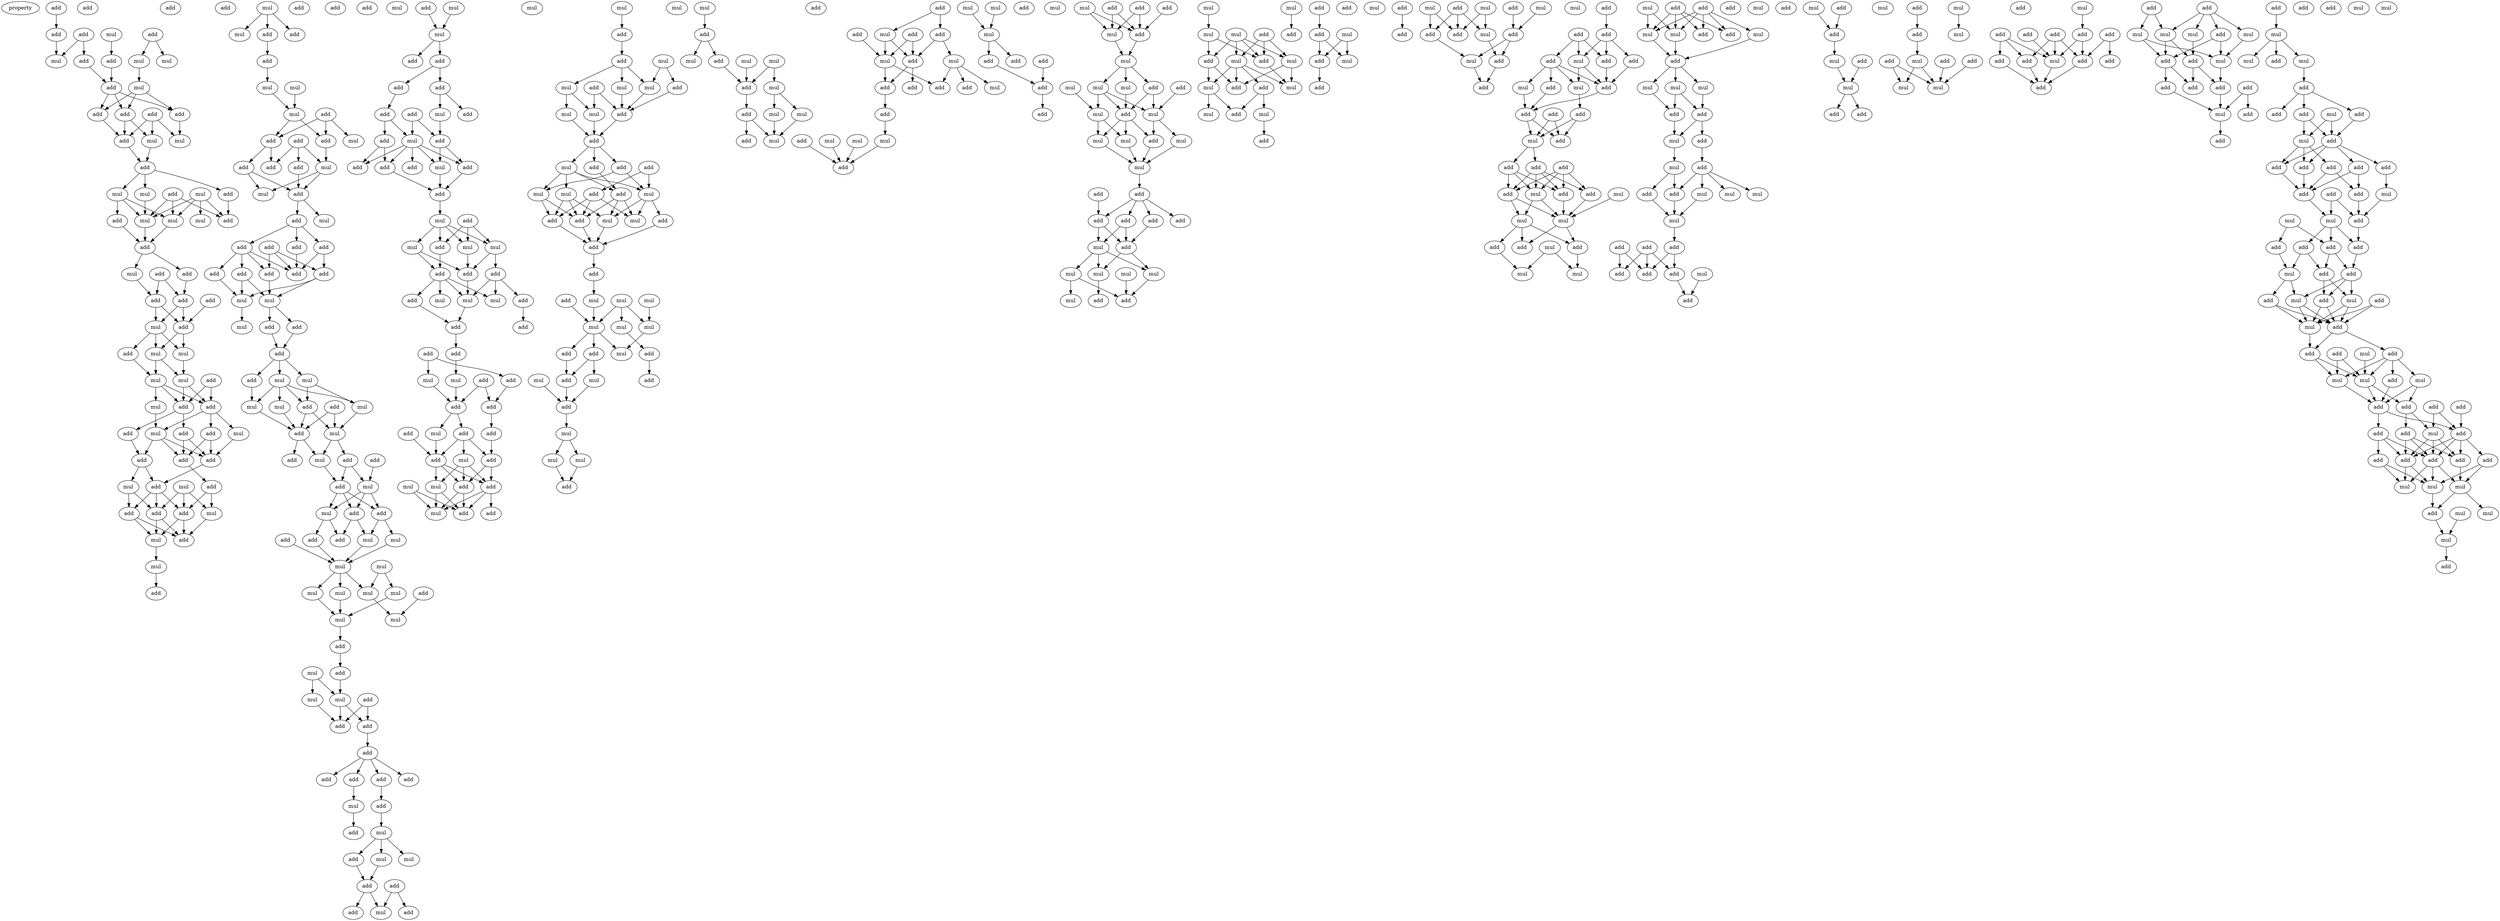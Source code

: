 digraph {
    node [fontcolor=black]
    property [mul=2,lf=1.3]
    0 [ label = add ];
    1 [ label = add ];
    2 [ label = add ];
    3 [ label = add ];
    4 [ label = mul ];
    5 [ label = mul ];
    6 [ label = mul ];
    7 [ label = add ];
    8 [ label = mul ];
    9 [ label = add ];
    10 [ label = mul ];
    11 [ label = add ];
    12 [ label = add ];
    13 [ label = add ];
    14 [ label = add ];
    15 [ label = add ];
    16 [ label = add ];
    17 [ label = mul ];
    18 [ label = add ];
    19 [ label = mul ];
    20 [ label = add ];
    21 [ label = mul ];
    22 [ label = add ];
    23 [ label = mul ];
    24 [ label = add ];
    25 [ label = mul ];
    26 [ label = mul ];
    27 [ label = mul ];
    28 [ label = add ];
    29 [ label = add ];
    30 [ label = mul ];
    31 [ label = add ];
    32 [ label = add ];
    33 [ label = mul ];
    34 [ label = add ];
    35 [ label = add ];
    36 [ label = add ];
    37 [ label = add ];
    38 [ label = add ];
    39 [ label = add ];
    40 [ label = mul ];
    41 [ label = mul ];
    42 [ label = add ];
    43 [ label = mul ];
    44 [ label = add ];
    45 [ label = mul ];
    46 [ label = mul ];
    47 [ label = mul ];
    48 [ label = add ];
    49 [ label = add ];
    50 [ label = mul ];
    51 [ label = mul ];
    52 [ label = add ];
    53 [ label = add ];
    54 [ label = add ];
    55 [ label = add ];
    56 [ label = add ];
    57 [ label = add ];
    58 [ label = mul ];
    59 [ label = add ];
    60 [ label = mul ];
    61 [ label = add ];
    62 [ label = add ];
    63 [ label = add ];
    64 [ label = add ];
    65 [ label = mul ];
    66 [ label = add ];
    67 [ label = mul ];
    68 [ label = add ];
    69 [ label = mul ];
    70 [ label = add ];
    71 [ label = mul ];
    72 [ label = mul ];
    73 [ label = add ];
    74 [ label = add ];
    75 [ label = add ];
    76 [ label = add ];
    77 [ label = add ];
    78 [ label = mul ];
    79 [ label = mul ];
    80 [ label = mul ];
    81 [ label = add ];
    82 [ label = add ];
    83 [ label = mul ];
    84 [ label = add ];
    85 [ label = add ];
    86 [ label = add ];
    87 [ label = add ];
    88 [ label = add ];
    89 [ label = mul ];
    90 [ label = mul ];
    91 [ label = add ];
    92 [ label = add ];
    93 [ label = mul ];
    94 [ label = add ];
    95 [ label = add ];
    96 [ label = add ];
    97 [ label = add ];
    98 [ label = add ];
    99 [ label = add ];
    100 [ label = add ];
    101 [ label = add ];
    102 [ label = add ];
    103 [ label = mul ];
    104 [ label = mul ];
    105 [ label = mul ];
    106 [ label = add ];
    107 [ label = add ];
    108 [ label = add ];
    109 [ label = mul ];
    110 [ label = add ];
    111 [ label = mul ];
    112 [ label = mul ];
    113 [ label = add ];
    114 [ label = add ];
    115 [ label = mul ];
    116 [ label = mul ];
    117 [ label = mul ];
    118 [ label = add ];
    119 [ label = add ];
    120 [ label = add ];
    121 [ label = mul ];
    122 [ label = add ];
    123 [ label = mul ];
    124 [ label = add ];
    125 [ label = mul ];
    126 [ label = add ];
    127 [ label = add ];
    128 [ label = add ];
    129 [ label = mul ];
    130 [ label = mul ];
    131 [ label = add ];
    132 [ label = add ];
    133 [ label = mul ];
    134 [ label = mul ];
    135 [ label = mul ];
    136 [ label = add ];
    137 [ label = mul ];
    138 [ label = mul ];
    139 [ label = mul ];
    140 [ label = mul ];
    141 [ label = mul ];
    142 [ label = add ];
    143 [ label = add ];
    144 [ label = mul ];
    145 [ label = add ];
    146 [ label = mul ];
    147 [ label = mul ];
    148 [ label = add ];
    149 [ label = add ];
    150 [ label = add ];
    151 [ label = add ];
    152 [ label = add ];
    153 [ label = add ];
    154 [ label = add ];
    155 [ label = add ];
    156 [ label = mul ];
    157 [ label = add ];
    158 [ label = add ];
    159 [ label = mul ];
    160 [ label = mul ];
    161 [ label = mul ];
    162 [ label = add ];
    163 [ label = mul ];
    164 [ label = add ];
    165 [ label = add ];
    166 [ label = mul ];
    167 [ label = add ];
    168 [ label = add ];
    169 [ label = add ];
    170 [ label = mul ];
    171 [ label = mul ];
    172 [ label = add ];
    173 [ label = add ];
    174 [ label = add ];
    175 [ label = add ];
    176 [ label = add ];
    177 [ label = add ];
    178 [ label = add ];
    179 [ label = mul ];
    180 [ label = add ];
    181 [ label = add ];
    182 [ label = mul ];
    183 [ label = add ];
    184 [ label = mul ];
    185 [ label = add ];
    186 [ label = add ];
    187 [ label = add ];
    188 [ label = add ];
    189 [ label = add ];
    190 [ label = mul ];
    191 [ label = mul ];
    192 [ label = mul ];
    193 [ label = mul ];
    194 [ label = add ];
    195 [ label = add ];
    196 [ label = add ];
    197 [ label = add ];
    198 [ label = add ];
    199 [ label = mul ];
    200 [ label = add ];
    201 [ label = mul ];
    202 [ label = mul ];
    203 [ label = add ];
    204 [ label = add ];
    205 [ label = add ];
    206 [ label = add ];
    207 [ label = mul ];
    208 [ label = add ];
    209 [ label = mul ];
    210 [ label = add ];
    211 [ label = add ];
    212 [ label = add ];
    213 [ label = add ];
    214 [ label = add ];
    215 [ label = add ];
    216 [ label = mul ];
    217 [ label = add ];
    218 [ label = add ];
    219 [ label = mul ];
    220 [ label = mul ];
    221 [ label = mul ];
    222 [ label = add ];
    223 [ label = add ];
    224 [ label = mul ];
    225 [ label = add ];
    226 [ label = mul ];
    227 [ label = add ];
    228 [ label = mul ];
    229 [ label = add ];
    230 [ label = mul ];
    231 [ label = add ];
    232 [ label = mul ];
    233 [ label = mul ];
    234 [ label = mul ];
    235 [ label = mul ];
    236 [ label = add ];
    237 [ label = add ];
    238 [ label = mul ];
    239 [ label = mul ];
    240 [ label = add ];
    241 [ label = add ];
    242 [ label = mul ];
    243 [ label = add ];
    244 [ label = add ];
    245 [ label = add ];
    246 [ label = mul ];
    247 [ label = mul ];
    248 [ label = mul ];
    249 [ label = add ];
    250 [ label = add ];
    251 [ label = add ];
    252 [ label = mul ];
    253 [ label = add ];
    254 [ label = mul ];
    255 [ label = add ];
    256 [ label = add ];
    257 [ label = add ];
    258 [ label = add ];
    259 [ label = mul ];
    260 [ label = mul ];
    261 [ label = mul ];
    262 [ label = mul ];
    263 [ label = mul ];
    264 [ label = mul ];
    265 [ label = add ];
    266 [ label = mul ];
    267 [ label = add ];
    268 [ label = add ];
    269 [ label = mul ];
    270 [ label = add ];
    271 [ label = add ];
    272 [ label = mul ];
    273 [ label = add ];
    274 [ label = mul ];
    275 [ label = mul ];
    276 [ label = mul ];
    277 [ label = mul ];
    278 [ label = add ];
    279 [ label = add ];
    280 [ label = mul ];
    281 [ label = mul ];
    282 [ label = add ];
    283 [ label = mul ];
    284 [ label = mul ];
    285 [ label = add ];
    286 [ label = mul ];
    287 [ label = add ];
    288 [ label = mul ];
    289 [ label = mul ];
    290 [ label = add ];
    291 [ label = add ];
    292 [ label = add ];
    293 [ label = mul ];
    294 [ label = add ];
    295 [ label = add ];
    296 [ label = add ];
    297 [ label = mul ];
    298 [ label = add ];
    299 [ label = mul ];
    300 [ label = mul ];
    301 [ label = add ];
    302 [ label = add ];
    303 [ label = add ];
    304 [ label = add ];
    305 [ label = add ];
    306 [ label = add ];
    307 [ label = mul ];
    308 [ label = mul ];
    309 [ label = mul ];
    310 [ label = add ];
    311 [ label = mul ];
    312 [ label = mul ];
    313 [ label = mul ];
    314 [ label = add ];
    315 [ label = add ];
    316 [ label = mul ];
    317 [ label = add ];
    318 [ label = add ];
    319 [ label = add ];
    320 [ label = add ];
    321 [ label = mul ];
    322 [ label = add ];
    323 [ label = add ];
    324 [ label = add ];
    325 [ label = mul ];
    326 [ label = add ];
    327 [ label = mul ];
    328 [ label = add ];
    329 [ label = add ];
    330 [ label = mul ];
    331 [ label = mul ];
    332 [ label = mul ];
    333 [ label = add ];
    334 [ label = mul ];
    335 [ label = mul ];
    336 [ label = add ];
    337 [ label = mul ];
    338 [ label = mul ];
    339 [ label = mul ];
    340 [ label = mul ];
    341 [ label = add ];
    342 [ label = add ];
    343 [ label = add ];
    344 [ label = add ];
    345 [ label = add ];
    346 [ label = add ];
    347 [ label = mul ];
    348 [ label = add ];
    349 [ label = mul ];
    350 [ label = mul ];
    351 [ label = mul ];
    352 [ label = mul ];
    353 [ label = mul ];
    354 [ label = add ];
    355 [ label = add ];
    356 [ label = mul ];
    357 [ label = add ];
    358 [ label = mul ];
    359 [ label = mul ];
    360 [ label = add ];
    361 [ label = mul ];
    362 [ label = mul ];
    363 [ label = add ];
    364 [ label = mul ];
    365 [ label = add ];
    366 [ label = add ];
    367 [ label = mul ];
    368 [ label = mul ];
    369 [ label = mul ];
    370 [ label = add ];
    371 [ label = add ];
    372 [ label = mul ];
    373 [ label = add ];
    374 [ label = add ];
    375 [ label = add ];
    376 [ label = add ];
    377 [ label = mul ];
    378 [ label = add ];
    379 [ label = mul ];
    380 [ label = mul ];
    381 [ label = add ];
    382 [ label = add ];
    383 [ label = add ];
    384 [ label = mul ];
    385 [ label = mul ];
    386 [ label = add ];
    387 [ label = add ];
    388 [ label = mul ];
    389 [ label = add ];
    390 [ label = add ];
    391 [ label = add ];
    392 [ label = mul ];
    393 [ label = mul ];
    394 [ label = add ];
    395 [ label = mul ];
    396 [ label = add ];
    397 [ label = add ];
    398 [ label = add ];
    399 [ label = add ];
    400 [ label = add ];
    401 [ label = add ];
    402 [ label = mul ];
    403 [ label = add ];
    404 [ label = add ];
    405 [ label = mul ];
    406 [ label = mul ];
    407 [ label = add ];
    408 [ label = add ];
    409 [ label = add ];
    410 [ label = add ];
    411 [ label = add ];
    412 [ label = mul ];
    413 [ label = add ];
    414 [ label = add ];
    415 [ label = add ];
    416 [ label = add ];
    417 [ label = add ];
    418 [ label = mul ];
    419 [ label = mul ];
    420 [ label = add ];
    421 [ label = mul ];
    422 [ label = mul ];
    423 [ label = add ];
    424 [ label = add ];
    425 [ label = add ];
    426 [ label = mul ];
    427 [ label = mul ];
    428 [ label = mul ];
    429 [ label = mul ];
    430 [ label = add ];
    431 [ label = add ];
    432 [ label = mul ];
    433 [ label = add ];
    434 [ label = mul ];
    435 [ label = add ];
    436 [ label = mul ];
    437 [ label = add ];
    438 [ label = mul ];
    439 [ label = mul ];
    440 [ label = mul ];
    441 [ label = add ];
    442 [ label = mul ];
    443 [ label = add ];
    444 [ label = add ];
    445 [ label = mul ];
    446 [ label = add ];
    447 [ label = add ];
    448 [ label = mul ];
    449 [ label = add ];
    450 [ label = mul ];
    451 [ label = add ];
    452 [ label = mul ];
    453 [ label = mul ];
    454 [ label = mul ];
    455 [ label = add ];
    456 [ label = add ];
    457 [ label = add ];
    458 [ label = add ];
    459 [ label = add ];
    460 [ label = add ];
    461 [ label = mul ];
    462 [ label = add ];
    463 [ label = add ];
    464 [ label = mul ];
    465 [ label = add ];
    466 [ label = mul ];
    467 [ label = add ];
    468 [ label = add ];
    469 [ label = mul ];
    470 [ label = mul ];
    471 [ label = add ];
    472 [ label = add ];
    473 [ label = add ];
    474 [ label = add ];
    475 [ label = add ];
    476 [ label = add ];
    477 [ label = mul ];
    478 [ label = add ];
    479 [ label = mul ];
    480 [ label = mul ];
    481 [ label = mul ];
    482 [ label = mul ];
    483 [ label = add ];
    484 [ label = mul ];
    485 [ label = add ];
    486 [ label = add ];
    487 [ label = add ];
    488 [ label = add ];
    489 [ label = add ];
    490 [ label = add ];
    491 [ label = add ];
    492 [ label = add ];
    493 [ label = add ];
    494 [ label = mul ];
    495 [ label = add ];
    496 [ label = add ];
    497 [ label = add ];
    498 [ label = mul ];
    499 [ label = mul ];
    500 [ label = add ];
    501 [ label = mul ];
    502 [ label = mul ];
    503 [ label = add ];
    504 [ label = mul ];
    505 [ label = add ];
    506 [ label = add ];
    507 [ label = add ];
    508 [ label = add ];
    509 [ label = add ];
    510 [ label = mul ];
    511 [ label = add ];
    512 [ label = add ];
    513 [ label = add ];
    514 [ label = mul ];
    515 [ label = add ];
    516 [ label = mul ];
    517 [ label = add ];
    518 [ label = add ];
    519 [ label = mul ];
    520 [ label = add ];
    521 [ label = add ];
    522 [ label = add ];
    523 [ label = add ];
    524 [ label = mul ];
    525 [ label = add ];
    526 [ label = mul ];
    527 [ label = add ];
    528 [ label = add ];
    529 [ label = add ];
    530 [ label = add ];
    531 [ label = add ];
    532 [ label = add ];
    533 [ label = mul ];
    534 [ label = add ];
    535 [ label = add ];
    536 [ label = mul ];
    537 [ label = mul ];
    538 [ label = add ];
    539 [ label = add ];
    540 [ label = add ];
    541 [ label = add ];
    542 [ label = add ];
    543 [ label = add ];
    544 [ label = mul ];
    545 [ label = add ];
    546 [ label = add ];
    547 [ label = add ];
    548 [ label = mul ];
    549 [ label = mul ];
    550 [ label = add ];
    551 [ label = add ];
    552 [ label = mul ];
    553 [ label = add ];
    554 [ label = add ];
    555 [ label = add ];
    556 [ label = mul ];
    557 [ label = mul ];
    558 [ label = mul ];
    559 [ label = mul ];
    560 [ label = add ];
    561 [ label = add ];
    562 [ label = add ];
    563 [ label = add ];
    564 [ label = add ];
    565 [ label = add ];
    566 [ label = mul ];
    567 [ label = add ];
    568 [ label = add ];
    569 [ label = add ];
    570 [ label = add ];
    571 [ label = add ];
    572 [ label = add ];
    573 [ label = add ];
    574 [ label = mul ];
    575 [ label = mul ];
    576 [ label = mul ];
    577 [ label = mul ];
    578 [ label = mul ];
    579 [ label = add ];
    580 [ label = mul ];
    581 [ label = mul ];
    582 [ label = add ];
    583 [ label = mul ];
    0 -> 2 [ name = 0 ];
    1 -> 5 [ name = 1 ];
    1 -> 9 [ name = 2 ];
    2 -> 5 [ name = 3 ];
    3 -> 6 [ name = 4 ];
    3 -> 8 [ name = 5 ];
    4 -> 7 [ name = 6 ];
    6 -> 10 [ name = 7 ];
    7 -> 11 [ name = 8 ];
    9 -> 11 [ name = 9 ];
    10 -> 12 [ name = 10 ];
    10 -> 14 [ name = 11 ];
    10 -> 15 [ name = 12 ];
    11 -> 12 [ name = 13 ];
    11 -> 14 [ name = 14 ];
    11 -> 15 [ name = 15 ];
    12 -> 18 [ name = 16 ];
    13 -> 17 [ name = 17 ];
    13 -> 18 [ name = 18 ];
    13 -> 19 [ name = 19 ];
    14 -> 18 [ name = 20 ];
    14 -> 19 [ name = 21 ];
    15 -> 17 [ name = 22 ];
    18 -> 20 [ name = 23 ];
    19 -> 20 [ name = 24 ];
    20 -> 21 [ name = 25 ];
    20 -> 22 [ name = 26 ];
    20 -> 25 [ name = 27 ];
    21 -> 27 [ name = 28 ];
    22 -> 29 [ name = 29 ];
    23 -> 26 [ name = 30 ];
    23 -> 27 [ name = 31 ];
    23 -> 29 [ name = 32 ];
    23 -> 30 [ name = 33 ];
    24 -> 27 [ name = 34 ];
    24 -> 29 [ name = 35 ];
    24 -> 30 [ name = 36 ];
    25 -> 27 [ name = 37 ];
    25 -> 28 [ name = 38 ];
    25 -> 30 [ name = 39 ];
    27 -> 31 [ name = 40 ];
    28 -> 31 [ name = 41 ];
    30 -> 31 [ name = 42 ];
    31 -> 33 [ name = 43 ];
    31 -> 34 [ name = 44 ];
    32 -> 35 [ name = 45 ];
    32 -> 37 [ name = 46 ];
    33 -> 37 [ name = 47 ];
    34 -> 35 [ name = 48 ];
    35 -> 39 [ name = 49 ];
    35 -> 40 [ name = 50 ];
    37 -> 39 [ name = 51 ];
    37 -> 40 [ name = 52 ];
    38 -> 39 [ name = 53 ];
    39 -> 41 [ name = 54 ];
    39 -> 43 [ name = 55 ];
    40 -> 41 [ name = 56 ];
    40 -> 42 [ name = 57 ];
    40 -> 43 [ name = 58 ];
    41 -> 45 [ name = 59 ];
    41 -> 46 [ name = 60 ];
    42 -> 45 [ name = 61 ];
    43 -> 46 [ name = 62 ];
    44 -> 48 [ name = 63 ];
    44 -> 49 [ name = 64 ];
    45 -> 47 [ name = 65 ];
    45 -> 48 [ name = 66 ];
    45 -> 49 [ name = 67 ];
    46 -> 48 [ name = 68 ];
    46 -> 49 [ name = 69 ];
    47 -> 50 [ name = 70 ];
    48 -> 52 [ name = 71 ];
    48 -> 54 [ name = 72 ];
    49 -> 50 [ name = 73 ];
    49 -> 51 [ name = 74 ];
    49 -> 53 [ name = 75 ];
    50 -> 55 [ name = 76 ];
    50 -> 56 [ name = 77 ];
    50 -> 57 [ name = 78 ];
    51 -> 57 [ name = 79 ];
    52 -> 56 [ name = 80 ];
    53 -> 55 [ name = 81 ];
    53 -> 57 [ name = 82 ];
    54 -> 55 [ name = 83 ];
    54 -> 57 [ name = 84 ];
    55 -> 59 [ name = 85 ];
    56 -> 58 [ name = 86 ];
    56 -> 61 [ name = 87 ];
    57 -> 61 [ name = 88 ];
    58 -> 62 [ name = 89 ];
    58 -> 63 [ name = 90 ];
    59 -> 64 [ name = 91 ];
    59 -> 65 [ name = 92 ];
    60 -> 63 [ name = 93 ];
    60 -> 64 [ name = 94 ];
    60 -> 65 [ name = 95 ];
    61 -> 62 [ name = 96 ];
    61 -> 63 [ name = 97 ];
    61 -> 64 [ name = 98 ];
    62 -> 66 [ name = 99 ];
    62 -> 67 [ name = 100 ];
    63 -> 66 [ name = 101 ];
    63 -> 67 [ name = 102 ];
    64 -> 66 [ name = 103 ];
    64 -> 67 [ name = 104 ];
    65 -> 66 [ name = 105 ];
    67 -> 69 [ name = 106 ];
    69 -> 70 [ name = 107 ];
    71 -> 72 [ name = 108 ];
    71 -> 74 [ name = 109 ];
    71 -> 75 [ name = 110 ];
    74 -> 77 [ name = 111 ];
    77 -> 79 [ name = 112 ];
    78 -> 80 [ name = 113 ];
    79 -> 80 [ name = 114 ];
    80 -> 84 [ name = 115 ];
    80 -> 85 [ name = 116 ];
    81 -> 83 [ name = 117 ];
    81 -> 84 [ name = 118 ];
    81 -> 85 [ name = 119 ];
    82 -> 87 [ name = 120 ];
    82 -> 88 [ name = 121 ];
    82 -> 89 [ name = 122 ];
    84 -> 89 [ name = 123 ];
    85 -> 86 [ name = 124 ];
    85 -> 88 [ name = 125 ];
    86 -> 90 [ name = 126 ];
    86 -> 91 [ name = 127 ];
    87 -> 91 [ name = 128 ];
    89 -> 90 [ name = 129 ];
    89 -> 91 [ name = 130 ];
    91 -> 92 [ name = 131 ];
    91 -> 93 [ name = 132 ];
    92 -> 95 [ name = 133 ];
    92 -> 96 [ name = 134 ];
    92 -> 97 [ name = 135 ];
    94 -> 99 [ name = 136 ];
    94 -> 100 [ name = 137 ];
    94 -> 102 [ name = 138 ];
    95 -> 99 [ name = 139 ];
    95 -> 102 [ name = 140 ];
    96 -> 98 [ name = 141 ];
    96 -> 99 [ name = 142 ];
    96 -> 100 [ name = 143 ];
    96 -> 101 [ name = 144 ];
    97 -> 99 [ name = 145 ];
    98 -> 104 [ name = 146 ];
    100 -> 103 [ name = 147 ];
    101 -> 103 [ name = 148 ];
    101 -> 104 [ name = 149 ];
    102 -> 103 [ name = 150 ];
    102 -> 104 [ name = 151 ];
    103 -> 106 [ name = 152 ];
    103 -> 107 [ name = 153 ];
    104 -> 105 [ name = 154 ];
    106 -> 108 [ name = 155 ];
    107 -> 108 [ name = 156 ];
    108 -> 109 [ name = 157 ];
    108 -> 110 [ name = 158 ];
    108 -> 111 [ name = 159 ];
    109 -> 112 [ name = 160 ];
    109 -> 114 [ name = 161 ];
    109 -> 115 [ name = 162 ];
    109 -> 116 [ name = 163 ];
    110 -> 115 [ name = 164 ];
    111 -> 114 [ name = 165 ];
    111 -> 116 [ name = 166 ];
    112 -> 118 [ name = 167 ];
    113 -> 117 [ name = 168 ];
    113 -> 118 [ name = 169 ];
    114 -> 117 [ name = 170 ];
    114 -> 118 [ name = 171 ];
    115 -> 118 [ name = 172 ];
    116 -> 117 [ name = 173 ];
    117 -> 120 [ name = 174 ];
    117 -> 121 [ name = 175 ];
    118 -> 119 [ name = 176 ];
    118 -> 121 [ name = 177 ];
    120 -> 123 [ name = 178 ];
    120 -> 124 [ name = 179 ];
    121 -> 124 [ name = 180 ];
    122 -> 123 [ name = 181 ];
    123 -> 125 [ name = 182 ];
    123 -> 126 [ name = 183 ];
    123 -> 127 [ name = 184 ];
    124 -> 125 [ name = 185 ];
    124 -> 126 [ name = 186 ];
    124 -> 127 [ name = 187 ];
    125 -> 128 [ name = 188 ];
    125 -> 132 [ name = 189 ];
    126 -> 128 [ name = 190 ];
    126 -> 130 [ name = 191 ];
    127 -> 129 [ name = 192 ];
    127 -> 130 [ name = 193 ];
    129 -> 134 [ name = 194 ];
    130 -> 134 [ name = 195 ];
    131 -> 134 [ name = 196 ];
    132 -> 134 [ name = 197 ];
    133 -> 137 [ name = 198 ];
    133 -> 139 [ name = 199 ];
    134 -> 135 [ name = 200 ];
    134 -> 138 [ name = 201 ];
    134 -> 139 [ name = 202 ];
    135 -> 140 [ name = 203 ];
    136 -> 141 [ name = 204 ];
    137 -> 140 [ name = 205 ];
    138 -> 140 [ name = 206 ];
    139 -> 141 [ name = 207 ];
    140 -> 142 [ name = 208 ];
    142 -> 143 [ name = 209 ];
    143 -> 146 [ name = 210 ];
    144 -> 146 [ name = 211 ];
    144 -> 147 [ name = 212 ];
    145 -> 148 [ name = 213 ];
    145 -> 149 [ name = 214 ];
    146 -> 148 [ name = 215 ];
    146 -> 149 [ name = 216 ];
    147 -> 148 [ name = 217 ];
    149 -> 150 [ name = 218 ];
    150 -> 151 [ name = 219 ];
    150 -> 152 [ name = 220 ];
    150 -> 154 [ name = 221 ];
    150 -> 155 [ name = 222 ];
    152 -> 156 [ name = 223 ];
    154 -> 157 [ name = 224 ];
    156 -> 158 [ name = 225 ];
    157 -> 159 [ name = 226 ];
    159 -> 161 [ name = 227 ];
    159 -> 162 [ name = 228 ];
    159 -> 163 [ name = 229 ];
    161 -> 164 [ name = 230 ];
    162 -> 164 [ name = 231 ];
    164 -> 166 [ name = 232 ];
    164 -> 169 [ name = 233 ];
    165 -> 166 [ name = 234 ];
    165 -> 168 [ name = 235 ];
    167 -> 171 [ name = 236 ];
    170 -> 171 [ name = 237 ];
    171 -> 172 [ name = 238 ];
    171 -> 173 [ name = 239 ];
    173 -> 174 [ name = 240 ];
    173 -> 175 [ name = 241 ];
    174 -> 177 [ name = 242 ];
    175 -> 176 [ name = 243 ];
    175 -> 179 [ name = 244 ];
    177 -> 181 [ name = 245 ];
    177 -> 182 [ name = 246 ];
    178 -> 180 [ name = 247 ];
    178 -> 182 [ name = 248 ];
    179 -> 180 [ name = 249 ];
    180 -> 184 [ name = 250 ];
    180 -> 187 [ name = 251 ];
    181 -> 183 [ name = 252 ];
    181 -> 185 [ name = 253 ];
    182 -> 183 [ name = 254 ];
    182 -> 184 [ name = 255 ];
    182 -> 185 [ name = 256 ];
    182 -> 186 [ name = 257 ];
    182 -> 187 [ name = 258 ];
    184 -> 188 [ name = 259 ];
    185 -> 188 [ name = 260 ];
    187 -> 188 [ name = 261 ];
    188 -> 190 [ name = 262 ];
    189 -> 191 [ name = 263 ];
    189 -> 192 [ name = 264 ];
    189 -> 194 [ name = 265 ];
    190 -> 191 [ name = 266 ];
    190 -> 192 [ name = 267 ];
    190 -> 193 [ name = 268 ];
    190 -> 194 [ name = 269 ];
    191 -> 196 [ name = 270 ];
    191 -> 197 [ name = 271 ];
    192 -> 196 [ name = 272 ];
    193 -> 195 [ name = 273 ];
    193 -> 196 [ name = 274 ];
    194 -> 195 [ name = 275 ];
    195 -> 199 [ name = 276 ];
    195 -> 200 [ name = 277 ];
    195 -> 201 [ name = 278 ];
    195 -> 202 [ name = 279 ];
    196 -> 202 [ name = 280 ];
    197 -> 198 [ name = 281 ];
    197 -> 199 [ name = 282 ];
    197 -> 202 [ name = 283 ];
    198 -> 204 [ name = 284 ];
    200 -> 203 [ name = 285 ];
    202 -> 203 [ name = 286 ];
    203 -> 206 [ name = 287 ];
    205 -> 207 [ name = 288 ];
    205 -> 210 [ name = 289 ];
    206 -> 209 [ name = 290 ];
    207 -> 212 [ name = 291 ];
    208 -> 211 [ name = 292 ];
    208 -> 212 [ name = 293 ];
    209 -> 212 [ name = 294 ];
    210 -> 211 [ name = 295 ];
    211 -> 213 [ name = 296 ];
    212 -> 215 [ name = 297 ];
    212 -> 216 [ name = 298 ];
    213 -> 217 [ name = 299 ];
    214 -> 218 [ name = 300 ];
    215 -> 217 [ name = 301 ];
    215 -> 218 [ name = 302 ];
    215 -> 219 [ name = 303 ];
    216 -> 218 [ name = 304 ];
    217 -> 222 [ name = 305 ];
    217 -> 223 [ name = 306 ];
    218 -> 221 [ name = 307 ];
    218 -> 222 [ name = 308 ];
    218 -> 223 [ name = 309 ];
    219 -> 221 [ name = 310 ];
    219 -> 222 [ name = 311 ];
    219 -> 223 [ name = 312 ];
    220 -> 226 [ name = 313 ];
    220 -> 227 [ name = 314 ];
    221 -> 226 [ name = 315 ];
    221 -> 227 [ name = 316 ];
    222 -> 226 [ name = 317 ];
    222 -> 227 [ name = 318 ];
    223 -> 225 [ name = 319 ];
    223 -> 226 [ name = 320 ];
    223 -> 227 [ name = 321 ];
    228 -> 229 [ name = 322 ];
    229 -> 231 [ name = 323 ];
    231 -> 233 [ name = 324 ];
    231 -> 234 [ name = 325 ];
    231 -> 235 [ name = 326 ];
    232 -> 235 [ name = 327 ];
    232 -> 236 [ name = 328 ];
    233 -> 238 [ name = 329 ];
    233 -> 239 [ name = 330 ];
    234 -> 240 [ name = 331 ];
    235 -> 240 [ name = 332 ];
    236 -> 240 [ name = 333 ];
    237 -> 238 [ name = 334 ];
    237 -> 240 [ name = 335 ];
    238 -> 241 [ name = 336 ];
    239 -> 241 [ name = 337 ];
    240 -> 241 [ name = 338 ];
    241 -> 242 [ name = 339 ];
    241 -> 243 [ name = 340 ];
    241 -> 245 [ name = 341 ];
    242 -> 246 [ name = 342 ];
    242 -> 247 [ name = 343 ];
    242 -> 248 [ name = 344 ];
    242 -> 249 [ name = 345 ];
    243 -> 246 [ name = 346 ];
    243 -> 248 [ name = 347 ];
    244 -> 248 [ name = 348 ];
    244 -> 250 [ name = 349 ];
    245 -> 249 [ name = 350 ];
    246 -> 251 [ name = 351 ];
    246 -> 255 [ name = 352 ];
    247 -> 251 [ name = 353 ];
    247 -> 254 [ name = 354 ];
    247 -> 255 [ name = 355 ];
    248 -> 252 [ name = 356 ];
    248 -> 253 [ name = 357 ];
    248 -> 254 [ name = 358 ];
    249 -> 252 [ name = 359 ];
    249 -> 254 [ name = 360 ];
    249 -> 255 [ name = 361 ];
    250 -> 251 [ name = 362 ];
    250 -> 252 [ name = 363 ];
    250 -> 255 [ name = 364 ];
    251 -> 256 [ name = 365 ];
    253 -> 256 [ name = 366 ];
    254 -> 256 [ name = 367 ];
    255 -> 256 [ name = 368 ];
    256 -> 257 [ name = 369 ];
    257 -> 260 [ name = 370 ];
    258 -> 262 [ name = 371 ];
    259 -> 262 [ name = 372 ];
    259 -> 263 [ name = 373 ];
    259 -> 264 [ name = 374 ];
    260 -> 262 [ name = 375 ];
    261 -> 264 [ name = 376 ];
    262 -> 265 [ name = 377 ];
    262 -> 266 [ name = 378 ];
    262 -> 267 [ name = 379 ];
    263 -> 268 [ name = 380 ];
    264 -> 266 [ name = 381 ];
    265 -> 270 [ name = 382 ];
    267 -> 270 [ name = 383 ];
    267 -> 272 [ name = 384 ];
    268 -> 271 [ name = 385 ];
    269 -> 273 [ name = 386 ];
    270 -> 273 [ name = 387 ];
    272 -> 273 [ name = 388 ];
    273 -> 274 [ name = 389 ];
    274 -> 275 [ name = 390 ];
    274 -> 276 [ name = 391 ];
    275 -> 278 [ name = 392 ];
    276 -> 278 [ name = 393 ];
    277 -> 279 [ name = 394 ];
    279 -> 280 [ name = 395 ];
    279 -> 282 [ name = 396 ];
    281 -> 284 [ name = 397 ];
    281 -> 285 [ name = 398 ];
    282 -> 285 [ name = 399 ];
    283 -> 285 [ name = 400 ];
    284 -> 286 [ name = 401 ];
    284 -> 288 [ name = 402 ];
    285 -> 287 [ name = 403 ];
    286 -> 289 [ name = 404 ];
    287 -> 289 [ name = 405 ];
    287 -> 291 [ name = 406 ];
    288 -> 289 [ name = 407 ];
    292 -> 293 [ name = 408 ];
    292 -> 296 [ name = 409 ];
    293 -> 297 [ name = 410 ];
    293 -> 298 [ name = 411 ];
    294 -> 297 [ name = 412 ];
    295 -> 297 [ name = 413 ];
    295 -> 298 [ name = 414 ];
    296 -> 298 [ name = 415 ];
    296 -> 299 [ name = 416 ];
    297 -> 302 [ name = 417 ];
    297 -> 304 [ name = 418 ];
    298 -> 303 [ name = 419 ];
    298 -> 304 [ name = 420 ];
    299 -> 300 [ name = 421 ];
    299 -> 301 [ name = 422 ];
    299 -> 302 [ name = 423 ];
    304 -> 305 [ name = 424 ];
    305 -> 309 [ name = 425 ];
    306 -> 310 [ name = 426 ];
    307 -> 310 [ name = 427 ];
    308 -> 310 [ name = 428 ];
    309 -> 310 [ name = 429 ];
    311 -> 313 [ name = 430 ];
    312 -> 313 [ name = 431 ];
    313 -> 317 [ name = 432 ];
    313 -> 318 [ name = 433 ];
    314 -> 319 [ name = 434 ];
    317 -> 319 [ name = 435 ];
    319 -> 322 [ name = 436 ];
    320 -> 326 [ name = 437 ];
    321 -> 325 [ name = 438 ];
    321 -> 326 [ name = 439 ];
    323 -> 325 [ name = 440 ];
    323 -> 326 [ name = 441 ];
    324 -> 325 [ name = 442 ];
    324 -> 326 [ name = 443 ];
    325 -> 327 [ name = 444 ];
    326 -> 327 [ name = 445 ];
    327 -> 328 [ name = 446 ];
    327 -> 331 [ name = 447 ];
    327 -> 332 [ name = 448 ];
    328 -> 333 [ name = 449 ];
    328 -> 335 [ name = 450 ];
    329 -> 335 [ name = 451 ];
    330 -> 334 [ name = 452 ];
    331 -> 333 [ name = 453 ];
    332 -> 333 [ name = 454 ];
    332 -> 334 [ name = 455 ];
    332 -> 335 [ name = 456 ];
    333 -> 336 [ name = 457 ];
    333 -> 337 [ name = 458 ];
    333 -> 339 [ name = 459 ];
    334 -> 337 [ name = 460 ];
    334 -> 339 [ name = 461 ];
    335 -> 336 [ name = 462 ];
    335 -> 338 [ name = 463 ];
    336 -> 340 [ name = 464 ];
    337 -> 340 [ name = 465 ];
    338 -> 340 [ name = 466 ];
    339 -> 340 [ name = 467 ];
    340 -> 341 [ name = 468 ];
    341 -> 343 [ name = 469 ];
    341 -> 344 [ name = 470 ];
    341 -> 345 [ name = 471 ];
    341 -> 346 [ name = 472 ];
    342 -> 344 [ name = 473 ];
    343 -> 347 [ name = 474 ];
    343 -> 348 [ name = 475 ];
    344 -> 347 [ name = 476 ];
    344 -> 348 [ name = 477 ];
    345 -> 348 [ name = 478 ];
    347 -> 349 [ name = 479 ];
    347 -> 350 [ name = 480 ];
    347 -> 352 [ name = 481 ];
    348 -> 349 [ name = 482 ];
    348 -> 350 [ name = 483 ];
    349 -> 354 [ name = 484 ];
    350 -> 355 [ name = 485 ];
    351 -> 355 [ name = 486 ];
    352 -> 353 [ name = 487 ];
    352 -> 355 [ name = 488 ];
    356 -> 358 [ name = 489 ];
    357 -> 361 [ name = 490 ];
    357 -> 362 [ name = 491 ];
    357 -> 363 [ name = 492 ];
    358 -> 360 [ name = 493 ];
    358 -> 363 [ name = 494 ];
    359 -> 360 [ name = 495 ];
    359 -> 361 [ name = 496 ];
    359 -> 362 [ name = 497 ];
    359 -> 363 [ name = 498 ];
    360 -> 365 [ name = 499 ];
    360 -> 367 [ name = 500 ];
    361 -> 364 [ name = 501 ];
    361 -> 365 [ name = 502 ];
    362 -> 364 [ name = 503 ];
    362 -> 365 [ name = 504 ];
    362 -> 366 [ name = 505 ];
    362 -> 367 [ name = 506 ];
    363 -> 364 [ name = 507 ];
    366 -> 368 [ name = 508 ];
    366 -> 370 [ name = 509 ];
    367 -> 369 [ name = 510 ];
    367 -> 370 [ name = 511 ];
    368 -> 371 [ name = 512 ];
    372 -> 373 [ name = 513 ];
    374 -> 376 [ name = 514 ];
    376 -> 378 [ name = 515 ];
    376 -> 379 [ name = 516 ];
    377 -> 378 [ name = 517 ];
    377 -> 379 [ name = 518 ];
    378 -> 381 [ name = 519 ];
    382 -> 383 [ name = 520 ];
    384 -> 389 [ name = 521 ];
    384 -> 392 [ name = 522 ];
    385 -> 389 [ name = 523 ];
    385 -> 390 [ name = 524 ];
    386 -> 391 [ name = 525 ];
    387 -> 389 [ name = 526 ];
    387 -> 390 [ name = 527 ];
    387 -> 392 [ name = 528 ];
    388 -> 391 [ name = 529 ];
    390 -> 393 [ name = 530 ];
    391 -> 393 [ name = 531 ];
    391 -> 394 [ name = 532 ];
    392 -> 394 [ name = 533 ];
    393 -> 396 [ name = 534 ];
    394 -> 396 [ name = 535 ];
    397 -> 398 [ name = 536 ];
    398 -> 400 [ name = 537 ];
    398 -> 401 [ name = 538 ];
    398 -> 402 [ name = 539 ];
    399 -> 400 [ name = 540 ];
    399 -> 402 [ name = 541 ];
    399 -> 403 [ name = 542 ];
    400 -> 407 [ name = 543 ];
    401 -> 407 [ name = 544 ];
    402 -> 405 [ name = 545 ];
    402 -> 407 [ name = 546 ];
    403 -> 404 [ name = 547 ];
    403 -> 405 [ name = 548 ];
    403 -> 406 [ name = 549 ];
    403 -> 407 [ name = 550 ];
    404 -> 408 [ name = 551 ];
    405 -> 410 [ name = 552 ];
    406 -> 408 [ name = 553 ];
    407 -> 408 [ name = 554 ];
    408 -> 411 [ name = 555 ];
    408 -> 412 [ name = 556 ];
    409 -> 411 [ name = 557 ];
    409 -> 412 [ name = 558 ];
    410 -> 411 [ name = 559 ];
    410 -> 412 [ name = 560 ];
    412 -> 413 [ name = 561 ];
    412 -> 414 [ name = 562 ];
    413 -> 416 [ name = 563 ];
    413 -> 417 [ name = 564 ];
    413 -> 419 [ name = 565 ];
    414 -> 416 [ name = 566 ];
    414 -> 417 [ name = 567 ];
    414 -> 419 [ name = 568 ];
    414 -> 420 [ name = 569 ];
    415 -> 416 [ name = 570 ];
    415 -> 417 [ name = 571 ];
    415 -> 419 [ name = 572 ];
    415 -> 420 [ name = 573 ];
    416 -> 421 [ name = 574 ];
    416 -> 422 [ name = 575 ];
    417 -> 421 [ name = 576 ];
    418 -> 421 [ name = 577 ];
    419 -> 421 [ name = 578 ];
    419 -> 422 [ name = 579 ];
    420 -> 421 [ name = 580 ];
    421 -> 424 [ name = 581 ];
    421 -> 425 [ name = 582 ];
    422 -> 423 [ name = 583 ];
    422 -> 424 [ name = 584 ];
    422 -> 425 [ name = 585 ];
    423 -> 428 [ name = 586 ];
    425 -> 427 [ name = 587 ];
    426 -> 427 [ name = 588 ];
    426 -> 428 [ name = 589 ];
    429 -> 434 [ name = 590 ];
    429 -> 436 [ name = 591 ];
    430 -> 432 [ name = 592 ];
    430 -> 433 [ name = 593 ];
    430 -> 434 [ name = 594 ];
    430 -> 435 [ name = 595 ];
    430 -> 436 [ name = 596 ];
    431 -> 433 [ name = 597 ];
    431 -> 434 [ name = 598 ];
    431 -> 435 [ name = 599 ];
    431 -> 436 [ name = 600 ];
    432 -> 437 [ name = 601 ];
    434 -> 437 [ name = 602 ];
    436 -> 437 [ name = 603 ];
    437 -> 438 [ name = 604 ];
    437 -> 439 [ name = 605 ];
    437 -> 440 [ name = 606 ];
    438 -> 443 [ name = 607 ];
    438 -> 444 [ name = 608 ];
    439 -> 444 [ name = 609 ];
    440 -> 443 [ name = 610 ];
    443 -> 445 [ name = 611 ];
    443 -> 446 [ name = 612 ];
    444 -> 445 [ name = 613 ];
    445 -> 448 [ name = 614 ];
    446 -> 447 [ name = 615 ];
    447 -> 450 [ name = 616 ];
    447 -> 451 [ name = 617 ];
    447 -> 452 [ name = 618 ];
    447 -> 453 [ name = 619 ];
    448 -> 449 [ name = 620 ];
    448 -> 451 [ name = 621 ];
    449 -> 454 [ name = 622 ];
    451 -> 454 [ name = 623 ];
    452 -> 454 [ name = 624 ];
    454 -> 455 [ name = 625 ];
    455 -> 458 [ name = 626 ];
    455 -> 459 [ name = 627 ];
    456 -> 458 [ name = 628 ];
    456 -> 460 [ name = 629 ];
    457 -> 458 [ name = 630 ];
    457 -> 459 [ name = 631 ];
    457 -> 460 [ name = 632 ];
    459 -> 462 [ name = 633 ];
    461 -> 462 [ name = 634 ];
    464 -> 467 [ name = 635 ];
    465 -> 467 [ name = 636 ];
    467 -> 469 [ name = 637 ];
    468 -> 470 [ name = 638 ];
    469 -> 470 [ name = 639 ];
    470 -> 472 [ name = 640 ];
    470 -> 473 [ name = 641 ];
    471 -> 474 [ name = 642 ];
    474 -> 477 [ name = 643 ];
    475 -> 479 [ name = 644 ];
    475 -> 480 [ name = 645 ];
    476 -> 480 [ name = 646 ];
    477 -> 479 [ name = 647 ];
    477 -> 480 [ name = 648 ];
    478 -> 480 [ name = 649 ];
    481 -> 482 [ name = 650 ];
    484 -> 489 [ name = 651 ];
    485 -> 494 [ name = 652 ];
    486 -> 490 [ name = 653 ];
    486 -> 492 [ name = 654 ];
    486 -> 494 [ name = 655 ];
    487 -> 492 [ name = 656 ];
    487 -> 493 [ name = 657 ];
    487 -> 494 [ name = 658 ];
    488 -> 491 [ name = 659 ];
    488 -> 493 [ name = 660 ];
    489 -> 493 [ name = 661 ];
    489 -> 494 [ name = 662 ];
    490 -> 495 [ name = 663 ];
    492 -> 495 [ name = 664 ];
    493 -> 495 [ name = 665 ];
    494 -> 495 [ name = 666 ];
    496 -> 498 [ name = 667 ];
    496 -> 500 [ name = 668 ];
    496 -> 501 [ name = 669 ];
    496 -> 502 [ name = 670 ];
    497 -> 499 [ name = 671 ];
    497 -> 501 [ name = 672 ];
    498 -> 504 [ name = 673 ];
    499 -> 504 [ name = 674 ];
    499 -> 505 [ name = 675 ];
    500 -> 504 [ name = 676 ];
    500 -> 505 [ name = 677 ];
    501 -> 503 [ name = 678 ];
    501 -> 505 [ name = 679 ];
    502 -> 503 [ name = 680 ];
    503 -> 507 [ name = 681 ];
    503 -> 509 [ name = 682 ];
    504 -> 507 [ name = 683 ];
    505 -> 506 [ name = 684 ];
    505 -> 509 [ name = 685 ];
    506 -> 510 [ name = 686 ];
    507 -> 510 [ name = 687 ];
    508 -> 510 [ name = 688 ];
    508 -> 511 [ name = 689 ];
    510 -> 512 [ name = 690 ];
    513 -> 514 [ name = 691 ];
    514 -> 516 [ name = 692 ];
    514 -> 518 [ name = 693 ];
    514 -> 519 [ name = 694 ];
    519 -> 520 [ name = 695 ];
    520 -> 521 [ name = 696 ];
    520 -> 522 [ name = 697 ];
    520 -> 523 [ name = 698 ];
    521 -> 525 [ name = 699 ];
    521 -> 526 [ name = 700 ];
    522 -> 525 [ name = 701 ];
    524 -> 525 [ name = 702 ];
    524 -> 526 [ name = 703 ];
    525 -> 527 [ name = 704 ];
    525 -> 528 [ name = 705 ];
    525 -> 529 [ name = 706 ];
    525 -> 531 [ name = 707 ];
    526 -> 527 [ name = 708 ];
    526 -> 528 [ name = 709 ];
    526 -> 530 [ name = 710 ];
    527 -> 532 [ name = 711 ];
    528 -> 532 [ name = 712 ];
    529 -> 533 [ name = 713 ];
    530 -> 532 [ name = 714 ];
    530 -> 535 [ name = 715 ];
    531 -> 532 [ name = 716 ];
    531 -> 535 [ name = 717 ];
    532 -> 536 [ name = 718 ];
    533 -> 538 [ name = 719 ];
    534 -> 536 [ name = 720 ];
    534 -> 538 [ name = 721 ];
    535 -> 538 [ name = 722 ];
    536 -> 539 [ name = 723 ];
    536 -> 540 [ name = 724 ];
    536 -> 542 [ name = 725 ];
    537 -> 539 [ name = 726 ];
    537 -> 541 [ name = 727 ];
    538 -> 542 [ name = 728 ];
    539 -> 543 [ name = 729 ];
    539 -> 545 [ name = 730 ];
    540 -> 544 [ name = 731 ];
    540 -> 545 [ name = 732 ];
    541 -> 544 [ name = 733 ];
    542 -> 543 [ name = 734 ];
    543 -> 546 [ name = 735 ];
    543 -> 548 [ name = 736 ];
    543 -> 549 [ name = 737 ];
    544 -> 547 [ name = 738 ];
    544 -> 548 [ name = 739 ];
    545 -> 546 [ name = 740 ];
    545 -> 549 [ name = 741 ];
    546 -> 551 [ name = 742 ];
    546 -> 552 [ name = 743 ];
    547 -> 551 [ name = 744 ];
    547 -> 552 [ name = 745 ];
    548 -> 551 [ name = 746 ];
    548 -> 552 [ name = 747 ];
    549 -> 551 [ name = 748 ];
    549 -> 552 [ name = 749 ];
    550 -> 551 [ name = 750 ];
    550 -> 552 [ name = 751 ];
    551 -> 553 [ name = 752 ];
    551 -> 555 [ name = 753 ];
    552 -> 553 [ name = 754 ];
    553 -> 557 [ name = 755 ];
    553 -> 558 [ name = 756 ];
    554 -> 557 [ name = 757 ];
    554 -> 558 [ name = 758 ];
    555 -> 557 [ name = 759 ];
    555 -> 558 [ name = 760 ];
    555 -> 559 [ name = 761 ];
    555 -> 560 [ name = 762 ];
    556 -> 557 [ name = 763 ];
    557 -> 561 [ name = 764 ];
    557 -> 563 [ name = 765 ];
    558 -> 561 [ name = 766 ];
    559 -> 561 [ name = 767 ];
    559 -> 563 [ name = 768 ];
    560 -> 561 [ name = 769 ];
    561 -> 565 [ name = 770 ];
    561 -> 567 [ name = 771 ];
    562 -> 567 [ name = 772 ];
    563 -> 566 [ name = 773 ];
    563 -> 568 [ name = 774 ];
    564 -> 566 [ name = 775 ];
    564 -> 567 [ name = 776 ];
    565 -> 570 [ name = 777 ];
    565 -> 571 [ name = 778 ];
    565 -> 572 [ name = 779 ];
    566 -> 570 [ name = 780 ];
    566 -> 572 [ name = 781 ];
    566 -> 573 [ name = 782 ];
    567 -> 569 [ name = 783 ];
    567 -> 570 [ name = 784 ];
    567 -> 572 [ name = 785 ];
    567 -> 573 [ name = 786 ];
    568 -> 570 [ name = 787 ];
    568 -> 572 [ name = 788 ];
    568 -> 573 [ name = 789 ];
    569 -> 574 [ name = 790 ];
    569 -> 575 [ name = 791 ];
    570 -> 574 [ name = 792 ];
    570 -> 575 [ name = 793 ];
    570 -> 576 [ name = 794 ];
    571 -> 574 [ name = 795 ];
    571 -> 576 [ name = 796 ];
    572 -> 574 [ name = 797 ];
    572 -> 576 [ name = 798 ];
    573 -> 575 [ name = 799 ];
    574 -> 579 [ name = 800 ];
    575 -> 577 [ name = 801 ];
    575 -> 579 [ name = 802 ];
    578 -> 581 [ name = 803 ];
    579 -> 581 [ name = 804 ];
    581 -> 582 [ name = 805 ];
}
